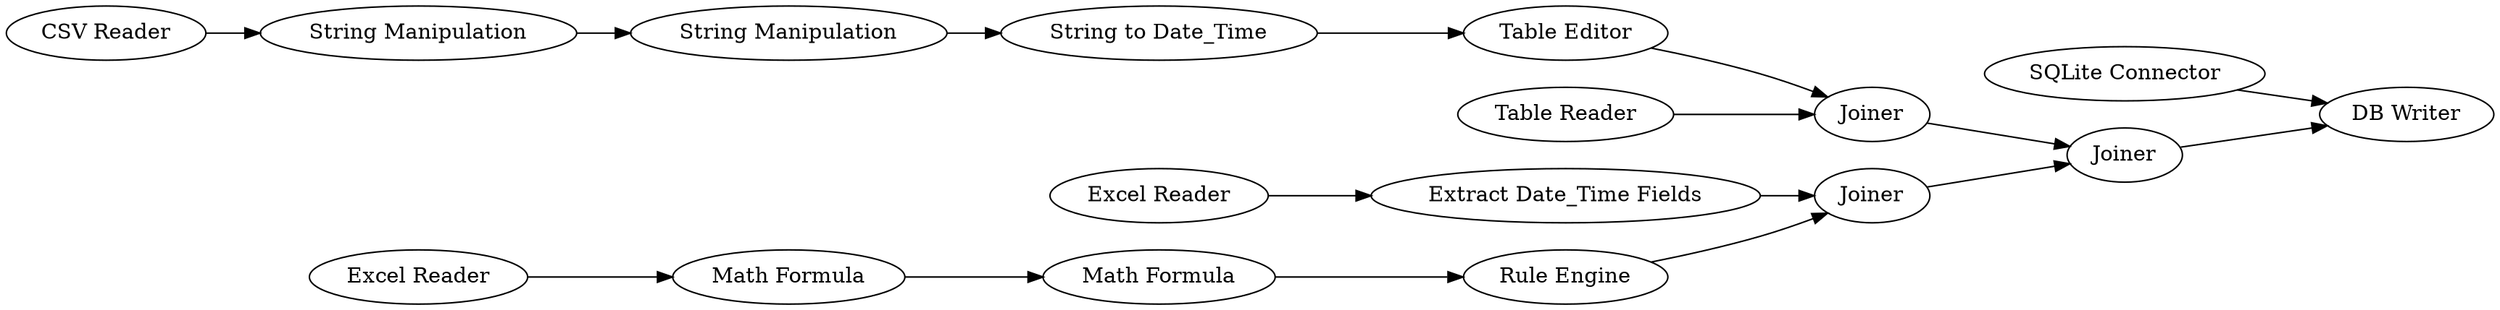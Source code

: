 digraph {
	23 -> 21
	24 -> 26
	37 -> 36
	36 -> 30
	26 -> 37
	20 -> 24
	31 -> 38
	19 -> 20
	38 -> 35
	35 -> 36
	6 -> 30
	21 -> 22
	32 -> 23
	33 -> 37
	22 -> 35
	34 -> 19
	24 [label="String to Date_Time"]
	20 [label="String Manipulation"]
	35 [label=Joiner]
	34 [label="CSV Reader"]
	22 [label="Rule Engine"]
	31 [label="Excel Reader"]
	36 [label=Joiner]
	23 [label="Math Formula"]
	21 [label="Math Formula"]
	26 [label="Table Editor"]
	6 [label="SQLite Connector"]
	37 [label=Joiner]
	32 [label="Excel Reader"]
	33 [label="Table Reader"]
	30 [label="DB Writer"]
	38 [label="Extract Date_Time Fields"]
	19 [label="String Manipulation"]
	rankdir=LR
}
